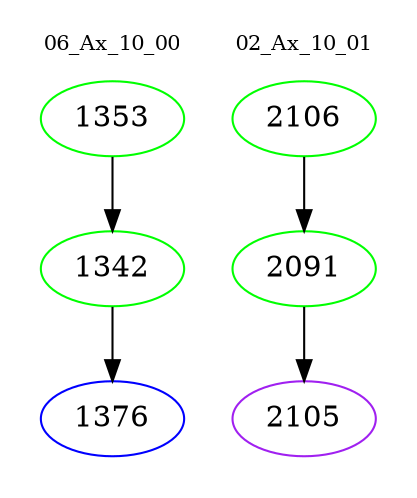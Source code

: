 digraph{
subgraph cluster_0 {
color = white
label = "06_Ax_10_00";
fontsize=10;
T0_1353 [label="1353", color="green"]
T0_1353 -> T0_1342 [color="black"]
T0_1342 [label="1342", color="green"]
T0_1342 -> T0_1376 [color="black"]
T0_1376 [label="1376", color="blue"]
}
subgraph cluster_1 {
color = white
label = "02_Ax_10_01";
fontsize=10;
T1_2106 [label="2106", color="green"]
T1_2106 -> T1_2091 [color="black"]
T1_2091 [label="2091", color="green"]
T1_2091 -> T1_2105 [color="black"]
T1_2105 [label="2105", color="purple"]
}
}
